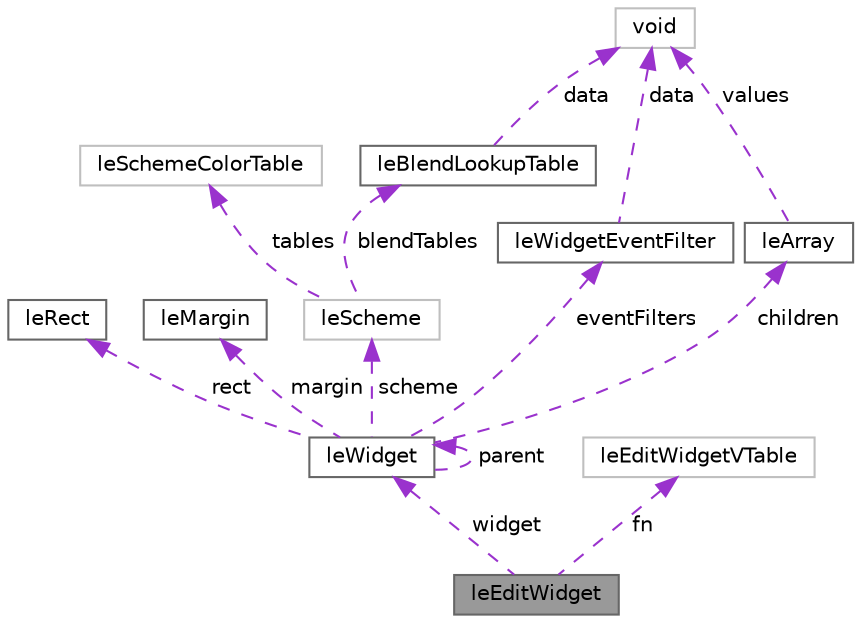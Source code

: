 digraph "leEditWidget"
{
 // INTERACTIVE_SVG=YES
 // LATEX_PDF_SIZE
  bgcolor="transparent";
  edge [fontname=Helvetica,fontsize=10,labelfontname=Helvetica,labelfontsize=10];
  node [fontname=Helvetica,fontsize=10,shape=box,height=0.2,width=0.4];
  Node1 [label="leEditWidget",height=0.2,width=0.4,color="gray40", fillcolor="grey60", style="filled", fontcolor="black",tooltip=" "];
  Node2 -> Node1 [dir="back",color="darkorchid3",style="dashed",label=" widget" ];
  Node2 [label="leWidget",height=0.2,width=0.4,color="gray40", fillcolor="white", style="filled",URL="$structleWidget.html",tooltip="Used to define a widget."];
  Node3 -> Node2 [dir="back",color="darkorchid3",style="dashed",label=" rect" ];
  Node3 [label="leRect",height=0.2,width=0.4,color="gray40", fillcolor="white", style="filled",URL="$structleRect.html",tooltip="This struct represents a rectangle."];
  Node4 -> Node2 [dir="back",color="darkorchid3",style="dashed",label=" margin" ];
  Node4 [label="leMargin",height=0.2,width=0.4,color="gray40", fillcolor="white", style="filled",URL="$structleMargin.html",tooltip="This struct represents the four margin settings for objects."];
  Node5 -> Node2 [dir="back",color="darkorchid3",style="dashed",label=" scheme" ];
  Node5 [label="leScheme",height=0.2,width=0.4,color="grey75", fillcolor="white", style="filled",URL="$structleScheme.html",tooltip=" "];
  Node6 -> Node5 [dir="back",color="darkorchid3",style="dashed",label=" tables" ];
  Node6 [label="leSchemeColorTable",height=0.2,width=0.4,color="grey75", fillcolor="white", style="filled",URL="$unionleSchemeColorTable.html",tooltip=" "];
  Node7 -> Node5 [dir="back",color="darkorchid3",style="dashed",label=" blendTables" ];
  Node7 [label="leBlendLookupTable",height=0.2,width=0.4,color="gray40", fillcolor="white", style="filled",URL="$structleBlendLookupTable.html",tooltip="This struct represents a blend color lookup table."];
  Node8 -> Node7 [dir="back",color="darkorchid3",style="dashed",label=" data" ];
  Node8 [label="void",height=0.2,width=0.4,color="grey75", fillcolor="white", style="filled",tooltip=" "];
  Node9 -> Node2 [dir="back",color="darkorchid3",style="dashed",label=" eventFilters" ];
  Node9 [label="leWidgetEventFilter",height=0.2,width=0.4,color="gray40", fillcolor="white", style="filled",URL="$structleWidgetEventFilter.html",tooltip="Used to define widget touch event filter."];
  Node8 -> Node9 [dir="back",color="darkorchid3",style="dashed",label=" data" ];
  Node2 -> Node2 [dir="back",color="darkorchid3",style="dashed",label=" parent" ];
  Node10 -> Node2 [dir="back",color="darkorchid3",style="dashed",label=" children" ];
  Node10 [label="leArray",height=0.2,width=0.4,color="gray40", fillcolor="white", style="filled",URL="$structleArray.html",tooltip="This struct represents a array."];
  Node8 -> Node10 [dir="back",color="darkorchid3",style="dashed",label=" values" ];
  Node11 -> Node1 [dir="back",color="darkorchid3",style="dashed",label=" fn" ];
  Node11 [label="leEditWidgetVTable",height=0.2,width=0.4,color="grey75", fillcolor="white", style="filled",URL="$structleEditWidgetVTable.html",tooltip=" "];
}
